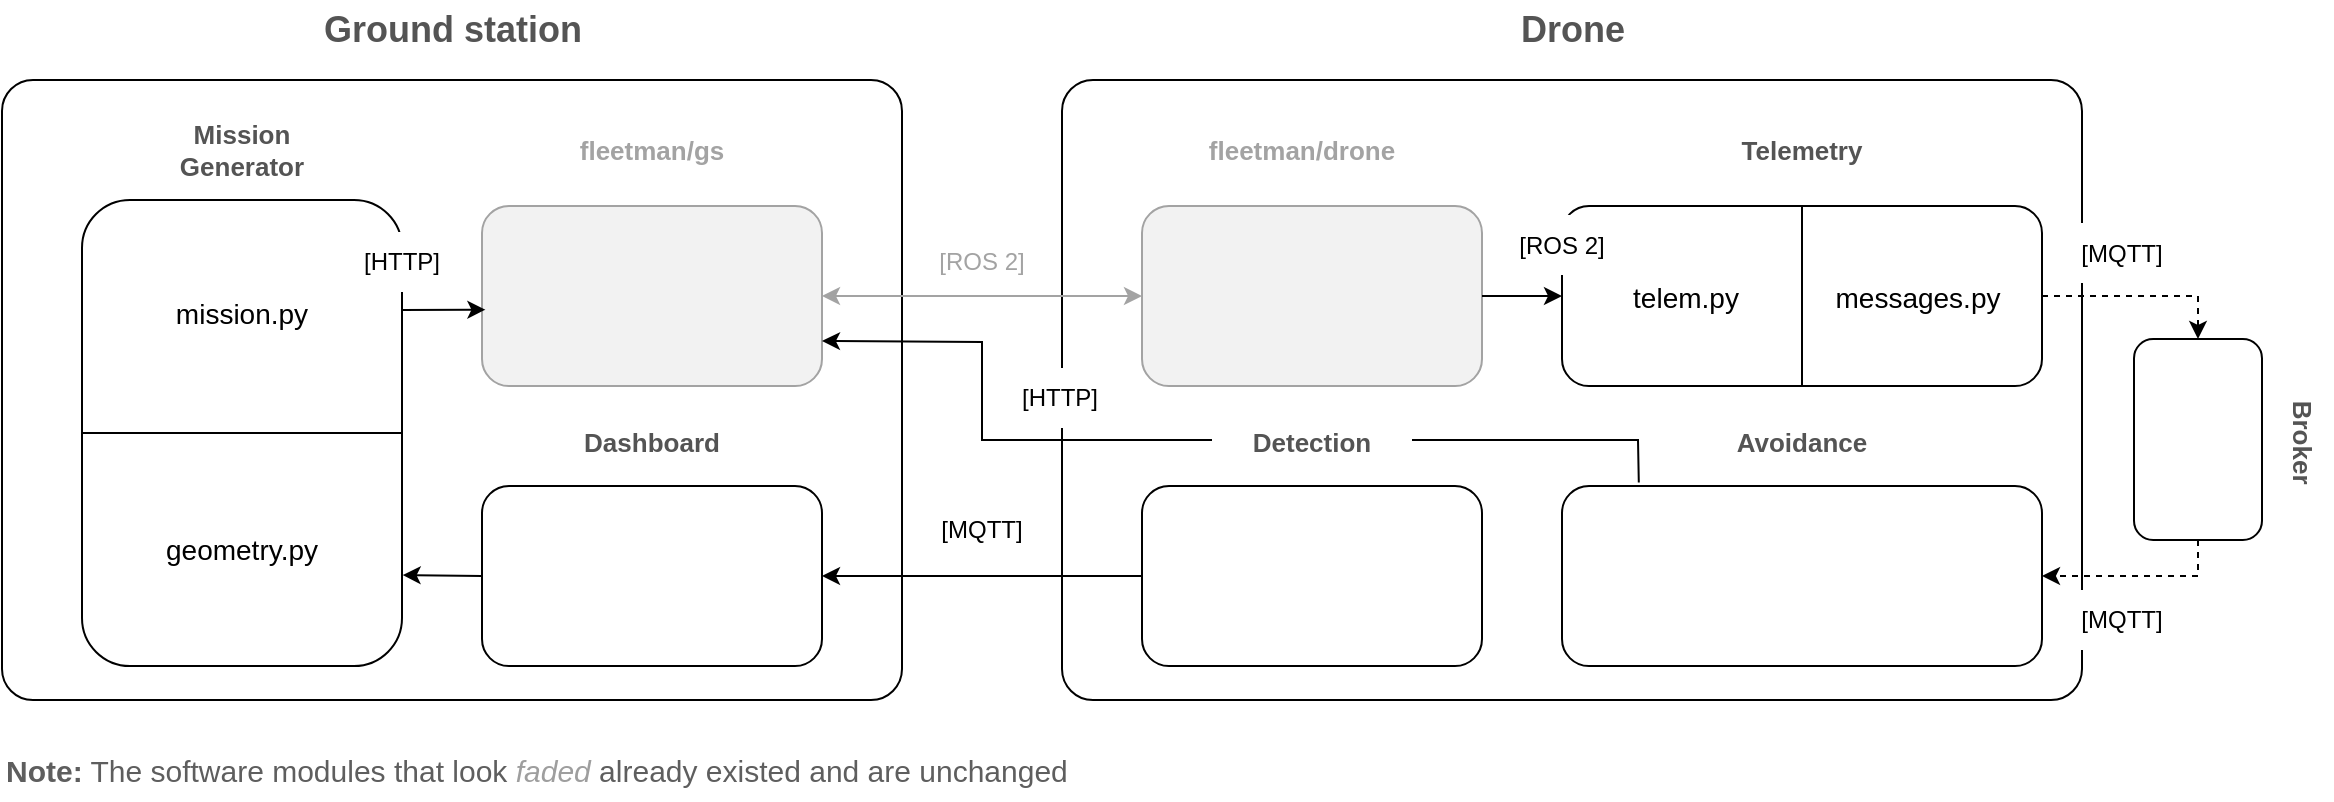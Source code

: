 <mxfile version="24.4.13" type="device">
  <diagram name="Page-1" id="QQhFZsm5E4Q7UqErK2DK">
    <mxGraphModel dx="1500" dy="819" grid="1" gridSize="10" guides="1" tooltips="1" connect="1" arrows="1" fold="1" page="1" pageScale="1" pageWidth="827" pageHeight="1169" math="0" shadow="0">
      <root>
        <mxCell id="0" />
        <mxCell id="1" parent="0" />
        <mxCell id="VT1UUAzVHUPchzsrK04z-7" value="" style="rounded=1;whiteSpace=wrap;html=1;arcSize=5;" parent="1" vertex="1">
          <mxGeometry x="70" y="110" width="450" height="310" as="geometry" />
        </mxCell>
        <mxCell id="VT1UUAzVHUPchzsrK04z-1" value="" style="rounded=1;whiteSpace=wrap;html=1;" parent="1" vertex="1">
          <mxGeometry x="310" y="313" width="170" height="90" as="geometry" />
        </mxCell>
        <mxCell id="VT1UUAzVHUPchzsrK04z-2" value="Dashboard" style="text;html=1;align=center;verticalAlign=middle;whiteSpace=wrap;rounded=0;fontStyle=1;fontColor=#545454;fontSize=13;" parent="1" vertex="1">
          <mxGeometry x="345" y="276" width="100" height="30" as="geometry" />
        </mxCell>
        <mxCell id="VT1UUAzVHUPchzsrK04z-8" value="Ground station" style="text;html=1;align=center;verticalAlign=middle;whiteSpace=wrap;rounded=0;fontStyle=1;fontColor=#545454;fontSize=18;" parent="1" vertex="1">
          <mxGeometry x="227.5" y="70" width="135" height="30" as="geometry" />
        </mxCell>
        <mxCell id="VT1UUAzVHUPchzsrK04z-9" value="" style="rounded=1;whiteSpace=wrap;html=1;" parent="1" vertex="1">
          <mxGeometry x="110" y="170" width="160" height="233" as="geometry" />
        </mxCell>
        <mxCell id="VT1UUAzVHUPchzsrK04z-10" value="Mission Generator" style="text;html=1;align=center;verticalAlign=middle;whiteSpace=wrap;rounded=0;fontStyle=1;fontColor=#545454;fontSize=13;" parent="1" vertex="1">
          <mxGeometry x="140" y="130" width="100" height="30" as="geometry" />
        </mxCell>
        <mxCell id="VT1UUAzVHUPchzsrK04z-11" value="" style="shape=image;verticalLabelPosition=bottom;labelBackgroundColor=default;verticalAlign=top;aspect=fixed;imageAspect=0;image=https://www.svgrepo.com/show/376344/python.svg;" parent="1" vertex="1">
          <mxGeometry x="154" y="359" width="72" height="72" as="geometry" />
        </mxCell>
        <mxCell id="VT1UUAzVHUPchzsrK04z-13" value="mission.py" style="text;html=1;align=center;verticalAlign=middle;whiteSpace=wrap;rounded=0;fontStyle=0;fontSize=14;" parent="1" vertex="1">
          <mxGeometry x="145" y="211.5" width="90" height="30" as="geometry" />
        </mxCell>
        <mxCell id="VT1UUAzVHUPchzsrK04z-14" value="geometry.py" style="text;html=1;align=center;verticalAlign=middle;whiteSpace=wrap;rounded=0;fontStyle=0;fontSize=14;" parent="1" vertex="1">
          <mxGeometry x="145" y="330" width="90" height="30" as="geometry" />
        </mxCell>
        <mxCell id="VT1UUAzVHUPchzsrK04z-17" value="" style="rounded=1;whiteSpace=wrap;html=1;fillColor=#F2F2F2;strokeColor=#A3A3A3;fontColor=#333333;" parent="1" vertex="1">
          <mxGeometry x="310" y="173" width="170" height="90" as="geometry" />
        </mxCell>
        <mxCell id="VT1UUAzVHUPchzsrK04z-19" value="fleetman/gs" style="text;html=1;align=center;verticalAlign=middle;whiteSpace=wrap;rounded=0;fontStyle=1;fontColor=#A3A3A3;fontSize=13;" parent="1" vertex="1">
          <mxGeometry x="345" y="130" width="100" height="30" as="geometry" />
        </mxCell>
        <mxCell id="VT1UUAzVHUPchzsrK04z-20" value="" style="shape=image;verticalLabelPosition=bottom;labelBackgroundColor=default;verticalAlign=top;aspect=fixed;imageAspect=0;image=https://miro.medium.com/v2/resize:fit:438/1*dQvABiWzbE28OTPYjzElKw.png;" parent="1" vertex="1">
          <mxGeometry x="357.46" y="337" width="75.08" height="42" as="geometry" />
        </mxCell>
        <mxCell id="VT1UUAzVHUPchzsrK04z-22" value="" style="shape=image;verticalLabelPosition=bottom;labelBackgroundColor=default;verticalAlign=top;aspect=fixed;imageAspect=0;image=https://miro.medium.com/v2/resize:fit:700/1*5Ou07zVJEqtbfbG6f0kaSA.png;fillOpacity=30;" parent="1" vertex="1">
          <mxGeometry x="342.5" y="204.5" width="105" height="27" as="geometry" />
        </mxCell>
        <mxCell id="VT1UUAzVHUPchzsrK04z-24" value="" style="endArrow=classic;html=1;rounded=0;entryX=0.01;entryY=0.576;entryDx=0;entryDy=0;entryPerimeter=0;" parent="1" target="VT1UUAzVHUPchzsrK04z-17" edge="1">
          <mxGeometry width="50" height="50" relative="1" as="geometry">
            <mxPoint x="270" y="225" as="sourcePoint" />
            <mxPoint x="440" y="330" as="targetPoint" />
          </mxGeometry>
        </mxCell>
        <mxCell id="VT1UUAzVHUPchzsrK04z-25" value="[HTTP]" style="text;html=1;align=center;verticalAlign=middle;whiteSpace=wrap;rounded=0;fillColor=default;" parent="1" vertex="1">
          <mxGeometry x="240" y="186" width="60" height="30" as="geometry" />
        </mxCell>
        <mxCell id="VT1UUAzVHUPchzsrK04z-26" value="" style="rounded=1;whiteSpace=wrap;html=1;arcSize=5;" parent="1" vertex="1">
          <mxGeometry x="600" y="110" width="510" height="310" as="geometry" />
        </mxCell>
        <mxCell id="VT1UUAzVHUPchzsrK04z-27" value="Drone" style="text;html=1;align=center;verticalAlign=middle;whiteSpace=wrap;rounded=0;fontStyle=1;fontColor=#545454;fontSize=18;" parent="1" vertex="1">
          <mxGeometry x="787.5" y="70" width="135" height="30" as="geometry" />
        </mxCell>
        <mxCell id="VT1UUAzVHUPchzsrK04z-28" value="" style="rounded=1;whiteSpace=wrap;html=1;fillColor=#F2F2F2;strokeColor=#A3A3A3;fontColor=#333333;" parent="1" vertex="1">
          <mxGeometry x="640" y="173" width="170" height="90" as="geometry" />
        </mxCell>
        <mxCell id="VT1UUAzVHUPchzsrK04z-29" value="fleetman/drone" style="text;html=1;align=center;verticalAlign=middle;whiteSpace=wrap;rounded=0;fontStyle=1;fontColor=#A3A3A3;fontSize=13;" parent="1" vertex="1">
          <mxGeometry x="670" y="130" width="100" height="30" as="geometry" />
        </mxCell>
        <mxCell id="VT1UUAzVHUPchzsrK04z-30" value="" style="shape=image;verticalLabelPosition=bottom;labelBackgroundColor=default;verticalAlign=top;aspect=fixed;imageAspect=0;image=https://upload.wikimedia.org/wikipedia/commons/thumb/1/18/ISO_C%2B%2B_Logo.svg/800px-ISO_C%2B%2B_Logo.svg.png;fillOpacity=30;" parent="1" vertex="1">
          <mxGeometry x="704.09" y="194.5" width="41.82" height="47" as="geometry" />
        </mxCell>
        <mxCell id="VT1UUAzVHUPchzsrK04z-31" value="" style="endArrow=classic;html=1;rounded=0;exitX=1;exitY=0.5;exitDx=0;exitDy=0;entryX=0;entryY=0.5;entryDx=0;entryDy=0;fontColor=#A3A3A3;strokeColor=#A3A3A3;startArrow=classic;startFill=1;" parent="1" source="VT1UUAzVHUPchzsrK04z-17" target="VT1UUAzVHUPchzsrK04z-28" edge="1">
          <mxGeometry width="50" height="50" relative="1" as="geometry">
            <mxPoint x="540" y="260" as="sourcePoint" />
            <mxPoint x="590" y="210" as="targetPoint" />
          </mxGeometry>
        </mxCell>
        <mxCell id="VT1UUAzVHUPchzsrK04z-32" value="[ROS 2]" style="text;html=1;align=center;verticalAlign=middle;whiteSpace=wrap;rounded=0;fillColor=default;fontColor=#A3A3A3;" parent="1" vertex="1">
          <mxGeometry x="530" y="186" width="60" height="30" as="geometry" />
        </mxCell>
        <mxCell id="VT1UUAzVHUPchzsrK04z-39" value="" style="endArrow=none;html=1;rounded=0;exitX=0;exitY=0.5;exitDx=0;exitDy=0;entryX=1;entryY=0.5;entryDx=0;entryDy=0;" parent="1" source="VT1UUAzVHUPchzsrK04z-9" target="VT1UUAzVHUPchzsrK04z-9" edge="1">
          <mxGeometry width="50" height="50" relative="1" as="geometry">
            <mxPoint x="470" y="400" as="sourcePoint" />
            <mxPoint x="520" y="350" as="targetPoint" />
          </mxGeometry>
        </mxCell>
        <mxCell id="VT1UUAzVHUPchzsrK04z-40" value="" style="endArrow=classic;html=1;rounded=0;entryX=1.002;entryY=0.805;entryDx=0;entryDy=0;entryPerimeter=0;exitX=0;exitY=0.5;exitDx=0;exitDy=0;" parent="1" source="VT1UUAzVHUPchzsrK04z-1" target="VT1UUAzVHUPchzsrK04z-9" edge="1">
          <mxGeometry width="50" height="50" relative="1" as="geometry">
            <mxPoint x="280" y="235" as="sourcePoint" />
            <mxPoint x="322" y="235" as="targetPoint" />
          </mxGeometry>
        </mxCell>
        <mxCell id="VT1UUAzVHUPchzsrK04z-74" style="edgeStyle=orthogonalEdgeStyle;rounded=0;orthogonalLoop=1;jettySize=auto;html=1;exitX=1;exitY=0.5;exitDx=0;exitDy=0;entryX=0.5;entryY=0;entryDx=0;entryDy=0;dashed=1;fontColor=#000000;strokeColor=#000000;" parent="1" source="VT1UUAzVHUPchzsrK04z-41" target="VT1UUAzVHUPchzsrK04z-72" edge="1">
          <mxGeometry relative="1" as="geometry" />
        </mxCell>
        <mxCell id="VT1UUAzVHUPchzsrK04z-41" value="" style="rounded=1;whiteSpace=wrap;html=1;" parent="1" vertex="1">
          <mxGeometry x="850" y="173" width="240" height="90" as="geometry" />
        </mxCell>
        <mxCell id="VT1UUAzVHUPchzsrK04z-42" value="" style="endArrow=classic;html=1;rounded=0;entryX=0;entryY=0.5;entryDx=0;entryDy=0;exitX=1;exitY=0.5;exitDx=0;exitDy=0;" parent="1" source="VT1UUAzVHUPchzsrK04z-28" target="VT1UUAzVHUPchzsrK04z-41" edge="1">
          <mxGeometry width="50" height="50" relative="1" as="geometry">
            <mxPoint x="280" y="235" as="sourcePoint" />
            <mxPoint x="322" y="235" as="targetPoint" />
          </mxGeometry>
        </mxCell>
        <mxCell id="VT1UUAzVHUPchzsrK04z-43" value="Telemetry" style="text;html=1;align=center;verticalAlign=middle;whiteSpace=wrap;rounded=0;fontStyle=1;fontColor=#545454;fontSize=13;" parent="1" vertex="1">
          <mxGeometry x="920" y="130" width="100" height="30" as="geometry" />
        </mxCell>
        <mxCell id="VT1UUAzVHUPchzsrK04z-45" value="[ROS 2]" style="text;html=1;align=center;verticalAlign=middle;whiteSpace=wrap;rounded=0;fillColor=default;fontColor=#000000;" parent="1" vertex="1">
          <mxGeometry x="820" y="177.5" width="60" height="30" as="geometry" />
        </mxCell>
        <mxCell id="VT1UUAzVHUPchzsrK04z-47" value="[MQTT]" style="text;html=1;align=center;verticalAlign=middle;whiteSpace=wrap;rounded=0;fillColor=default;fontColor=#000000;strokeColor=none;" parent="1" vertex="1">
          <mxGeometry x="1100" y="181.5" width="60" height="30" as="geometry" />
        </mxCell>
        <mxCell id="VT1UUAzVHUPchzsrK04z-48" value="" style="endArrow=none;html=1;rounded=0;entryX=0.5;entryY=0;entryDx=0;entryDy=0;exitX=0.5;exitY=1;exitDx=0;exitDy=0;" parent="1" source="VT1UUAzVHUPchzsrK04z-41" target="VT1UUAzVHUPchzsrK04z-41" edge="1">
          <mxGeometry width="50" height="50" relative="1" as="geometry">
            <mxPoint x="800" y="330" as="sourcePoint" />
            <mxPoint x="850" y="280" as="targetPoint" />
          </mxGeometry>
        </mxCell>
        <mxCell id="VT1UUAzVHUPchzsrK04z-49" value="telem.py" style="text;html=1;align=center;verticalAlign=middle;whiteSpace=wrap;rounded=0;fontStyle=0;fontSize=14;" parent="1" vertex="1">
          <mxGeometry x="867" y="203.5" width="90" height="30" as="geometry" />
        </mxCell>
        <mxCell id="VT1UUAzVHUPchzsrK04z-50" value="messages.py" style="text;html=1;align=center;verticalAlign=middle;whiteSpace=wrap;rounded=0;fontStyle=0;fontSize=14;" parent="1" vertex="1">
          <mxGeometry x="983" y="203.5" width="90" height="30" as="geometry" />
        </mxCell>
        <mxCell id="VT1UUAzVHUPchzsrK04z-44" value="" style="shape=image;verticalLabelPosition=bottom;labelBackgroundColor=default;verticalAlign=top;aspect=fixed;imageAspect=0;image=https://www.svgrepo.com/show/376344/python.svg;" parent="1" vertex="1">
          <mxGeometry x="934" y="144" width="72" height="72" as="geometry" />
        </mxCell>
        <mxCell id="VT1UUAzVHUPchzsrK04z-55" value="" style="rounded=1;whiteSpace=wrap;html=1;" parent="1" vertex="1">
          <mxGeometry x="850" y="313" width="240" height="90" as="geometry" />
        </mxCell>
        <mxCell id="VT1UUAzVHUPchzsrK04z-57" value="[MQTT]" style="text;html=1;align=center;verticalAlign=middle;whiteSpace=wrap;rounded=0;fillColor=default;fontColor=#000000;strokeColor=none;" parent="1" vertex="1">
          <mxGeometry x="1100" y="365" width="60" height="30" as="geometry" />
        </mxCell>
        <mxCell id="VT1UUAzVHUPchzsrK04z-58" value="Avoidance" style="text;html=1;align=center;verticalAlign=middle;whiteSpace=wrap;rounded=0;fontStyle=1;fontColor=#545454;fontSize=13;" parent="1" vertex="1">
          <mxGeometry x="920" y="276" width="100" height="30" as="geometry" />
        </mxCell>
        <mxCell id="VT1UUAzVHUPchzsrK04z-61" value="" style="shape=image;verticalLabelPosition=bottom;labelBackgroundColor=default;verticalAlign=top;aspect=fixed;imageAspect=0;image=https://www.svgrepo.com/show/376344/python.svg;" parent="1" vertex="1">
          <mxGeometry x="934" y="360" width="72" height="72" as="geometry" />
        </mxCell>
        <mxCell id="VT1UUAzVHUPchzsrK04z-62" value="" style="rounded=1;whiteSpace=wrap;html=1;" parent="1" vertex="1">
          <mxGeometry x="640" y="313" width="170" height="90" as="geometry" />
        </mxCell>
        <mxCell id="VT1UUAzVHUPchzsrK04z-65" value="" style="shape=image;verticalLabelPosition=bottom;labelBackgroundColor=default;verticalAlign=top;aspect=fixed;imageAspect=0;image=https://cdn.analyticsvidhya.com/wp-content/uploads/2018/12/yologo_2.png;" parent="1" vertex="1">
          <mxGeometry x="685.85" y="337.43" width="78.31" height="41.57" as="geometry" />
        </mxCell>
        <mxCell id="VT1UUAzVHUPchzsrK04z-66" value="" style="endArrow=classic;html=1;rounded=0;exitX=0;exitY=0.5;exitDx=0;exitDy=0;entryX=1;entryY=0.5;entryDx=0;entryDy=0;" parent="1" source="VT1UUAzVHUPchzsrK04z-62" target="VT1UUAzVHUPchzsrK04z-1" edge="1">
          <mxGeometry width="50" height="50" relative="1" as="geometry">
            <mxPoint x="570" y="330" as="sourcePoint" />
            <mxPoint x="620" y="280" as="targetPoint" />
          </mxGeometry>
        </mxCell>
        <mxCell id="VT1UUAzVHUPchzsrK04z-67" value="[MQTT]" style="text;html=1;align=center;verticalAlign=middle;whiteSpace=wrap;rounded=0;fillColor=default;" parent="1" vertex="1">
          <mxGeometry x="530" y="320" width="60" height="30" as="geometry" />
        </mxCell>
        <mxCell id="VT1UUAzVHUPchzsrK04z-69" value="" style="endArrow=classic;html=1;rounded=0;exitX=0.16;exitY=-0.02;exitDx=0;exitDy=0;exitPerimeter=0;entryX=1;entryY=0.75;entryDx=0;entryDy=0;" parent="1" source="VT1UUAzVHUPchzsrK04z-55" target="VT1UUAzVHUPchzsrK04z-17" edge="1">
          <mxGeometry width="50" height="50" relative="1" as="geometry">
            <mxPoint x="660" y="300" as="sourcePoint" />
            <mxPoint x="710" y="250" as="targetPoint" />
            <Array as="points">
              <mxPoint x="888" y="290" />
              <mxPoint x="560" y="290" />
              <mxPoint x="560" y="241" />
            </Array>
          </mxGeometry>
        </mxCell>
        <mxCell id="VT1UUAzVHUPchzsrK04z-63" value="Detection" style="text;html=1;align=center;verticalAlign=middle;whiteSpace=wrap;rounded=0;fontStyle=1;fontColor=#545454;fontSize=13;fillColor=default;" parent="1" vertex="1">
          <mxGeometry x="675" y="276" width="100" height="30" as="geometry" />
        </mxCell>
        <mxCell id="VT1UUAzVHUPchzsrK04z-70" value="[HTTP]" style="text;html=1;align=center;verticalAlign=middle;whiteSpace=wrap;rounded=0;fillColor=default;" parent="1" vertex="1">
          <mxGeometry x="569" y="254" width="60" height="30" as="geometry" />
        </mxCell>
        <mxCell id="VT1UUAzVHUPchzsrK04z-76" style="edgeStyle=orthogonalEdgeStyle;rounded=0;orthogonalLoop=1;jettySize=auto;html=1;entryX=1;entryY=0.5;entryDx=0;entryDy=0;exitX=0.5;exitY=1;exitDx=0;exitDy=0;dashed=1;fontColor=#000000;strokeColor=#000000;" parent="1" source="VT1UUAzVHUPchzsrK04z-72" target="VT1UUAzVHUPchzsrK04z-55" edge="1">
          <mxGeometry relative="1" as="geometry">
            <Array as="points">
              <mxPoint x="1168" y="358" />
            </Array>
          </mxGeometry>
        </mxCell>
        <mxCell id="VT1UUAzVHUPchzsrK04z-72" value="" style="rounded=1;whiteSpace=wrap;html=1;fontColor=#000000;strokeColor=#000000;" parent="1" vertex="1">
          <mxGeometry x="1136" y="239.5" width="64" height="100.5" as="geometry" />
        </mxCell>
        <mxCell id="VT1UUAzVHUPchzsrK04z-77" value="Broker" style="text;html=1;align=center;verticalAlign=middle;whiteSpace=wrap;rounded=0;fontStyle=1;fontColor=#545454;fontSize=13;rotation=90;" parent="1" vertex="1">
          <mxGeometry x="1170" y="276.33" width="100" height="30" as="geometry" />
        </mxCell>
        <mxCell id="VT1UUAzVHUPchzsrK04z-79" value="&lt;b style=&quot;font-size: 15px;&quot;&gt;Note:&lt;/b&gt; The software modules that look &lt;span style=&quot;font-size: 15px;&quot;&gt;&lt;font color=&quot;#9e9e9e&quot; style=&quot;font-size: 15px;&quot;&gt;&lt;i&gt;faded&lt;/i&gt;&lt;/font&gt;&lt;/span&gt; already existed and are unchanged" style="text;html=1;align=left;verticalAlign=middle;whiteSpace=wrap;rounded=0;fontSize=15;fontColor=#5E5E5E;" parent="1" vertex="1">
          <mxGeometry x="70" y="440" width="1040" height="30" as="geometry" />
        </mxCell>
        <mxCell id="4eCYIkDmRplkQpLC0vw9-2" value="" style="shape=image;verticalLabelPosition=bottom;labelBackgroundColor=default;verticalAlign=top;aspect=fixed;imageAspect=0;image=https://projects.eclipse.org/sites/default/files/mosquitto-200px.png;" vertex="1" parent="1">
          <mxGeometry x="1144.15" y="267.83" width="47.71" height="47" as="geometry" />
        </mxCell>
      </root>
    </mxGraphModel>
  </diagram>
</mxfile>
